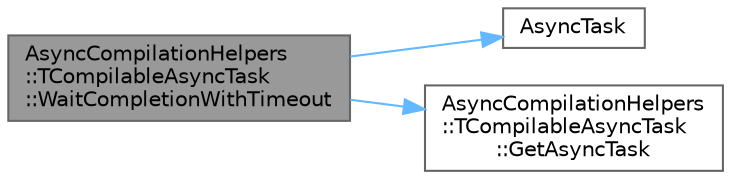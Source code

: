 digraph "AsyncCompilationHelpers::TCompilableAsyncTask::WaitCompletionWithTimeout"
{
 // INTERACTIVE_SVG=YES
 // LATEX_PDF_SIZE
  bgcolor="transparent";
  edge [fontname=Helvetica,fontsize=10,labelfontname=Helvetica,labelfontsize=10];
  node [fontname=Helvetica,fontsize=10,shape=box,height=0.2,width=0.4];
  rankdir="LR";
  Node1 [id="Node000001",label="AsyncCompilationHelpers\l::TCompilableAsyncTask\l::WaitCompletionWithTimeout",height=0.2,width=0.4,color="gray40", fillcolor="grey60", style="filled", fontcolor="black",tooltip=" "];
  Node1 -> Node2 [id="edge1_Node000001_Node000002",color="steelblue1",style="solid",tooltip=" "];
  Node2 [id="Node000002",label="AsyncTask",height=0.2,width=0.4,color="grey40", fillcolor="white", style="filled",URL="$d7/ddf/Async_8h.html#af3f76dd19cc62493372e2036f155d99b",tooltip="Convenience function for executing code asynchronously on the Task Graph."];
  Node1 -> Node3 [id="edge2_Node000001_Node000003",color="steelblue1",style="solid",tooltip=" "];
  Node3 [id="Node000003",label="AsyncCompilationHelpers\l::TCompilableAsyncTask\l::GetAsyncTask",height=0.2,width=0.4,color="grey40", fillcolor="white", style="filled",URL="$d6/df9/classAsyncCompilationHelpers_1_1TCompilableAsyncTask.html#aba81fa3cb806d52b5cb25ffdde33c8bd",tooltip=" "];
}
